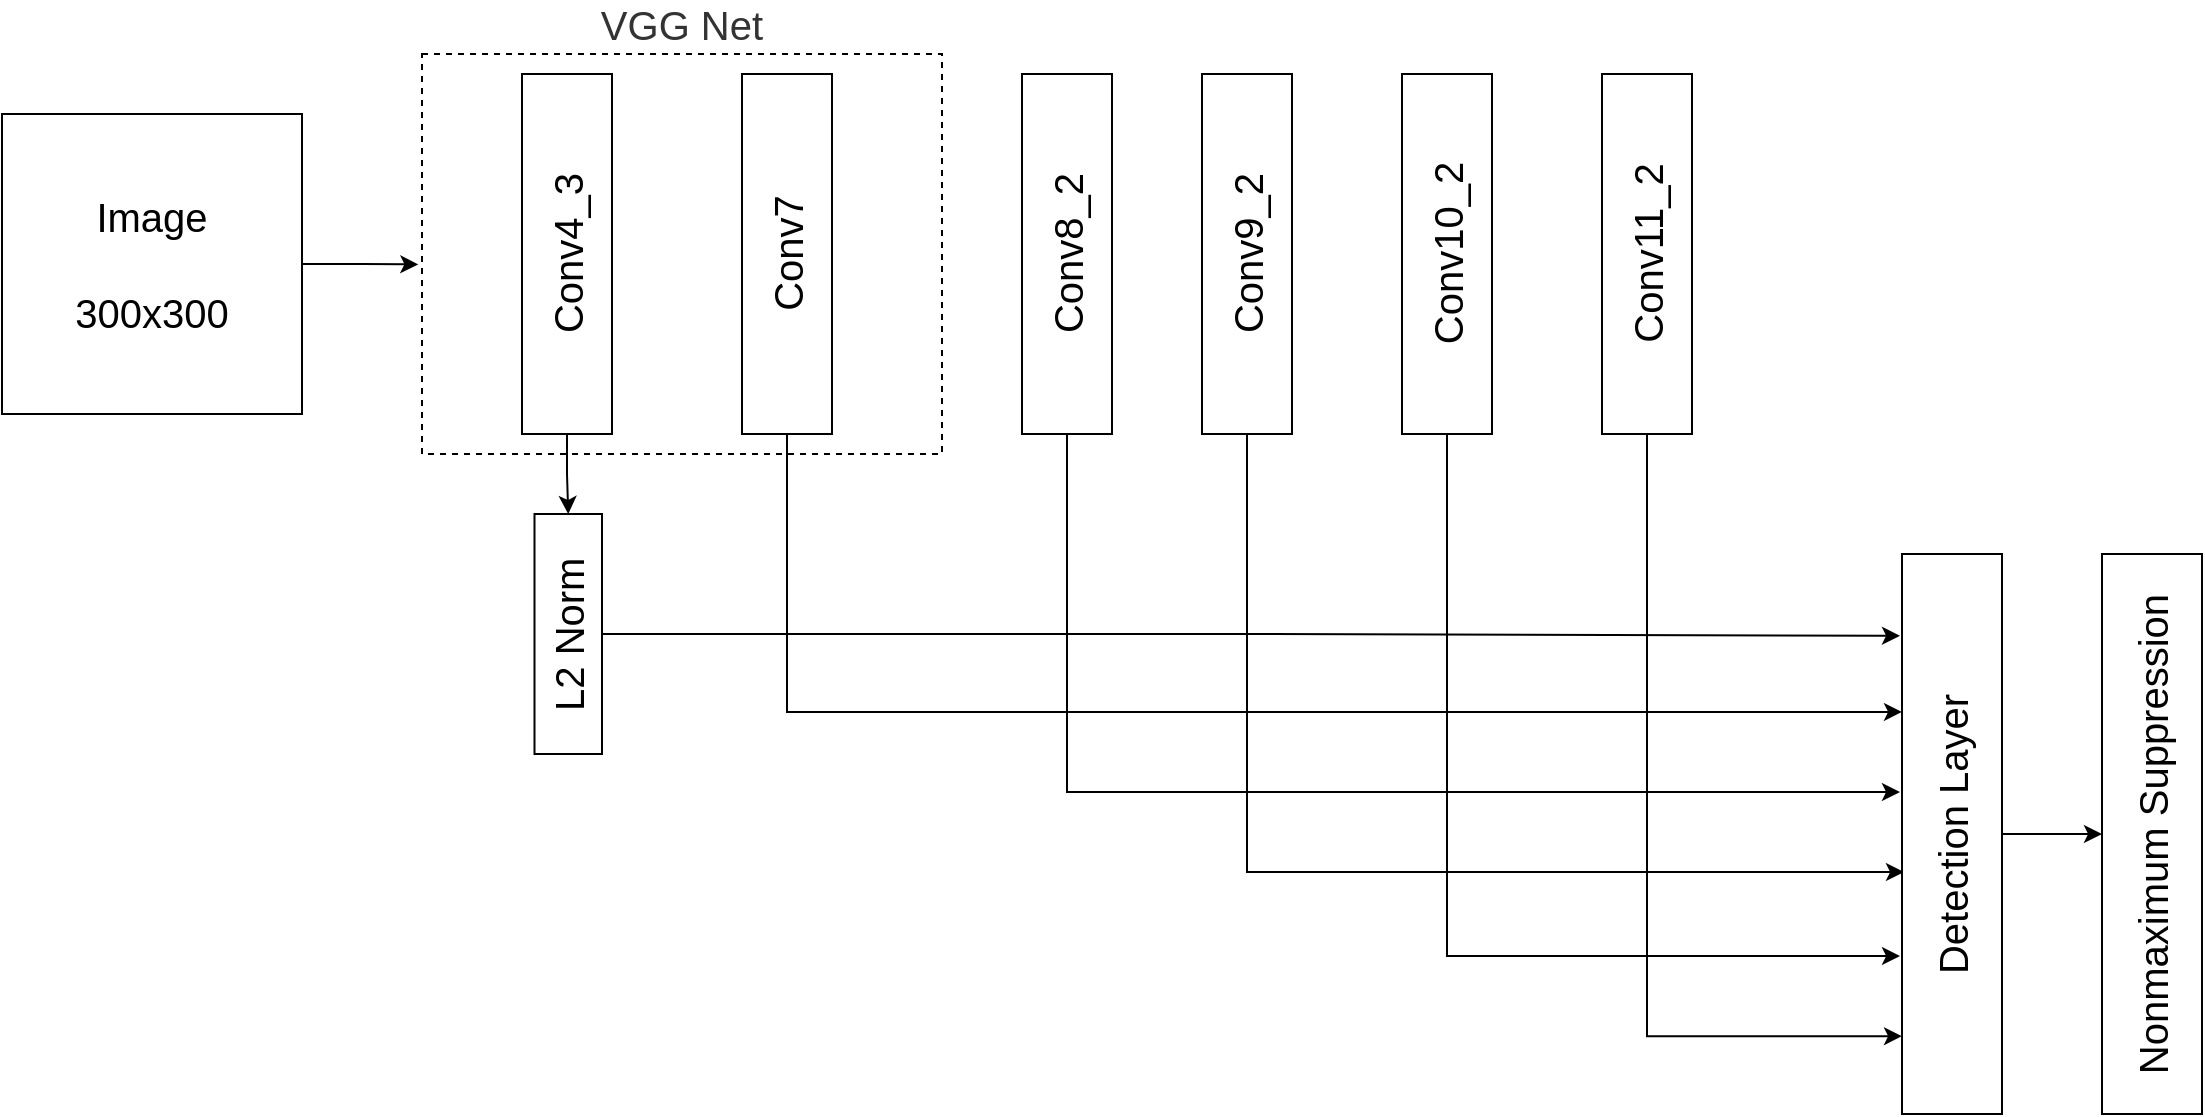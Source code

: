 <mxfile version="21.6.1" type="device">
  <diagram name="Page-1" id="uQ1bygxpw5VW6MRBk5AM">
    <mxGraphModel dx="1886" dy="606" grid="1" gridSize="10" guides="1" tooltips="1" connect="1" arrows="1" fold="1" page="1" pageScale="1" pageWidth="850" pageHeight="1100" math="0" shadow="0">
      <root>
        <mxCell id="0" />
        <mxCell id="1" parent="0" />
        <mxCell id="1uZ0ijQy86H_6TUgxeeX-1" value="VGG Net" style="rounded=0;whiteSpace=wrap;html=1;fillColor=none;fontColor=#333333;strokeColor=default;glass=0;shadow=0;dashed=1;align=center;spacingTop=-230;fontStyle=0;fontSize=20;" parent="1" vertex="1">
          <mxGeometry x="70" y="170" width="260" height="200" as="geometry" />
        </mxCell>
        <mxCell id="IooZk7swycCKM_kuEAps-4" style="edgeStyle=orthogonalEdgeStyle;rounded=0;orthogonalLoop=1;jettySize=auto;html=1;exitX=0.5;exitY=1;exitDx=0;exitDy=0;entryX=0.5;entryY=0;entryDx=0;entryDy=0;" parent="1" source="1uZ0ijQy86H_6TUgxeeX-2" target="IooZk7swycCKM_kuEAps-3" edge="1">
          <mxGeometry relative="1" as="geometry" />
        </mxCell>
        <mxCell id="1uZ0ijQy86H_6TUgxeeX-2" value="Conv4_3" style="rounded=0;whiteSpace=wrap;html=1;align=center;fontStyle=0;horizontal=0;fontSize=20;" parent="1" vertex="1">
          <mxGeometry x="120" y="180" width="45" height="180" as="geometry" />
        </mxCell>
        <mxCell id="IooZk7swycCKM_kuEAps-10" style="edgeStyle=orthogonalEdgeStyle;rounded=0;orthogonalLoop=1;jettySize=auto;html=1;exitX=0.5;exitY=1;exitDx=0;exitDy=0;entryX=0;entryY=0.282;entryDx=0;entryDy=0;entryPerimeter=0;" parent="1" source="1uZ0ijQy86H_6TUgxeeX-9" target="1uZ0ijQy86H_6TUgxeeX-29" edge="1">
          <mxGeometry relative="1" as="geometry" />
        </mxCell>
        <mxCell id="1uZ0ijQy86H_6TUgxeeX-9" value="Conv7" style="rounded=0;whiteSpace=wrap;html=1;align=center;fontStyle=0;horizontal=0;fontSize=20;" parent="1" vertex="1">
          <mxGeometry x="230" y="180" width="45" height="180" as="geometry" />
        </mxCell>
        <mxCell id="IooZk7swycCKM_kuEAps-11" style="edgeStyle=orthogonalEdgeStyle;rounded=0;orthogonalLoop=1;jettySize=auto;html=1;exitX=0.5;exitY=1;exitDx=0;exitDy=0;entryX=-0.02;entryY=0.425;entryDx=0;entryDy=0;entryPerimeter=0;" parent="1" source="1uZ0ijQy86H_6TUgxeeX-11" target="1uZ0ijQy86H_6TUgxeeX-29" edge="1">
          <mxGeometry relative="1" as="geometry" />
        </mxCell>
        <mxCell id="1uZ0ijQy86H_6TUgxeeX-11" value="Conv8_2&lt;br style=&quot;font-size: 20px;&quot;&gt;" style="rounded=0;whiteSpace=wrap;html=1;align=center;fontStyle=0;horizontal=0;fontSize=20;" parent="1" vertex="1">
          <mxGeometry x="370" y="180" width="45" height="180" as="geometry" />
        </mxCell>
        <mxCell id="IooZk7swycCKM_kuEAps-12" style="edgeStyle=orthogonalEdgeStyle;rounded=0;orthogonalLoop=1;jettySize=auto;html=1;exitX=0.5;exitY=1;exitDx=0;exitDy=0;entryX=0.02;entryY=0.568;entryDx=0;entryDy=0;entryPerimeter=0;" parent="1" source="1uZ0ijQy86H_6TUgxeeX-12" target="1uZ0ijQy86H_6TUgxeeX-29" edge="1">
          <mxGeometry relative="1" as="geometry" />
        </mxCell>
        <mxCell id="1uZ0ijQy86H_6TUgxeeX-12" value="Conv9_2" style="rounded=0;whiteSpace=wrap;html=1;align=center;fontStyle=0;horizontal=0;fontSize=20;" parent="1" vertex="1">
          <mxGeometry x="460" y="180" width="45" height="180" as="geometry" />
        </mxCell>
        <mxCell id="IooZk7swycCKM_kuEAps-13" style="edgeStyle=orthogonalEdgeStyle;rounded=0;orthogonalLoop=1;jettySize=auto;html=1;exitX=0.5;exitY=1;exitDx=0;exitDy=0;entryX=-0.02;entryY=0.718;entryDx=0;entryDy=0;entryPerimeter=0;" parent="1" source="1uZ0ijQy86H_6TUgxeeX-13" target="1uZ0ijQy86H_6TUgxeeX-29" edge="1">
          <mxGeometry relative="1" as="geometry" />
        </mxCell>
        <mxCell id="1uZ0ijQy86H_6TUgxeeX-13" value="Conv10_2&lt;br style=&quot;font-size: 20px;&quot;&gt;" style="rounded=0;whiteSpace=wrap;html=1;align=center;fontStyle=0;horizontal=0;fontSize=20;" parent="1" vertex="1">
          <mxGeometry x="560" y="180" width="45" height="180" as="geometry" />
        </mxCell>
        <mxCell id="IooZk7swycCKM_kuEAps-14" style="edgeStyle=orthogonalEdgeStyle;rounded=0;orthogonalLoop=1;jettySize=auto;html=1;exitX=0.5;exitY=1;exitDx=0;exitDy=0;entryX=0;entryY=0.861;entryDx=0;entryDy=0;entryPerimeter=0;" parent="1" source="1uZ0ijQy86H_6TUgxeeX-14" target="1uZ0ijQy86H_6TUgxeeX-29" edge="1">
          <mxGeometry relative="1" as="geometry" />
        </mxCell>
        <mxCell id="1uZ0ijQy86H_6TUgxeeX-14" value="Conv11_2&lt;br style=&quot;font-size: 20px;&quot;&gt;" style="rounded=0;whiteSpace=wrap;html=1;align=center;fontStyle=0;horizontal=0;fontSize=20;" parent="1" vertex="1">
          <mxGeometry x="660" y="180" width="45" height="180" as="geometry" />
        </mxCell>
        <mxCell id="1uZ0ijQy86H_6TUgxeeX-18" style="edgeStyle=orthogonalEdgeStyle;rounded=0;orthogonalLoop=1;jettySize=auto;html=1;exitX=1;exitY=0.5;exitDx=0;exitDy=0;entryX=-0.007;entryY=0.526;entryDx=0;entryDy=0;entryPerimeter=0;" parent="1" source="1uZ0ijQy86H_6TUgxeeX-15" target="1uZ0ijQy86H_6TUgxeeX-1" edge="1">
          <mxGeometry relative="1" as="geometry">
            <Array as="points">
              <mxPoint x="40" y="275" />
            </Array>
          </mxGeometry>
        </mxCell>
        <mxCell id="1uZ0ijQy86H_6TUgxeeX-15" value="&lt;span style=&quot;font-weight: normal; font-size: 20px;&quot;&gt;Image&lt;br style=&quot;font-size: 20px;&quot;&gt;&lt;br style=&quot;font-size: 20px;&quot;&gt;300x300&lt;/span&gt;" style="whiteSpace=wrap;html=1;aspect=fixed;fontStyle=1;fontSize=20;" parent="1" vertex="1">
          <mxGeometry x="-140" y="200" width="150" height="150" as="geometry" />
        </mxCell>
        <mxCell id="1uZ0ijQy86H_6TUgxeeX-56" style="edgeStyle=orthogonalEdgeStyle;rounded=0;orthogonalLoop=1;jettySize=auto;html=1;exitX=1;exitY=0.5;exitDx=0;exitDy=0;entryX=0;entryY=0.5;entryDx=0;entryDy=0;" parent="1" source="1uZ0ijQy86H_6TUgxeeX-29" target="1uZ0ijQy86H_6TUgxeeX-55" edge="1">
          <mxGeometry relative="1" as="geometry" />
        </mxCell>
        <mxCell id="1uZ0ijQy86H_6TUgxeeX-29" value="Detection Layer" style="rounded=0;whiteSpace=wrap;html=1;fontStyle=0;verticalAlign=middle;labelBorderColor=none;horizontal=0;fontSize=20;" parent="1" vertex="1">
          <mxGeometry x="810" y="420" width="50" height="280" as="geometry" />
        </mxCell>
        <mxCell id="1uZ0ijQy86H_6TUgxeeX-55" value="Nonmaximum Suppression" style="rounded=0;whiteSpace=wrap;html=1;fontStyle=0;verticalAlign=middle;labelBorderColor=none;horizontal=0;fontSize=20;" parent="1" vertex="1">
          <mxGeometry x="910" y="420" width="50" height="280" as="geometry" />
        </mxCell>
        <mxCell id="IooZk7swycCKM_kuEAps-9" style="edgeStyle=orthogonalEdgeStyle;rounded=0;orthogonalLoop=1;jettySize=auto;html=1;exitX=1;exitY=0.5;exitDx=0;exitDy=0;entryX=-0.02;entryY=0.146;entryDx=0;entryDy=0;entryPerimeter=0;" parent="1" source="IooZk7swycCKM_kuEAps-3" target="1uZ0ijQy86H_6TUgxeeX-29" edge="1">
          <mxGeometry relative="1" as="geometry" />
        </mxCell>
        <mxCell id="IooZk7swycCKM_kuEAps-3" value="L2 Norm&lt;br style=&quot;font-size: 20px;&quot;&gt;" style="rounded=0;whiteSpace=wrap;html=1;fontStyle=0;horizontal=0;fontSize=20;" parent="1" vertex="1">
          <mxGeometry x="126.25" y="400" width="33.75" height="120" as="geometry" />
        </mxCell>
      </root>
    </mxGraphModel>
  </diagram>
</mxfile>
